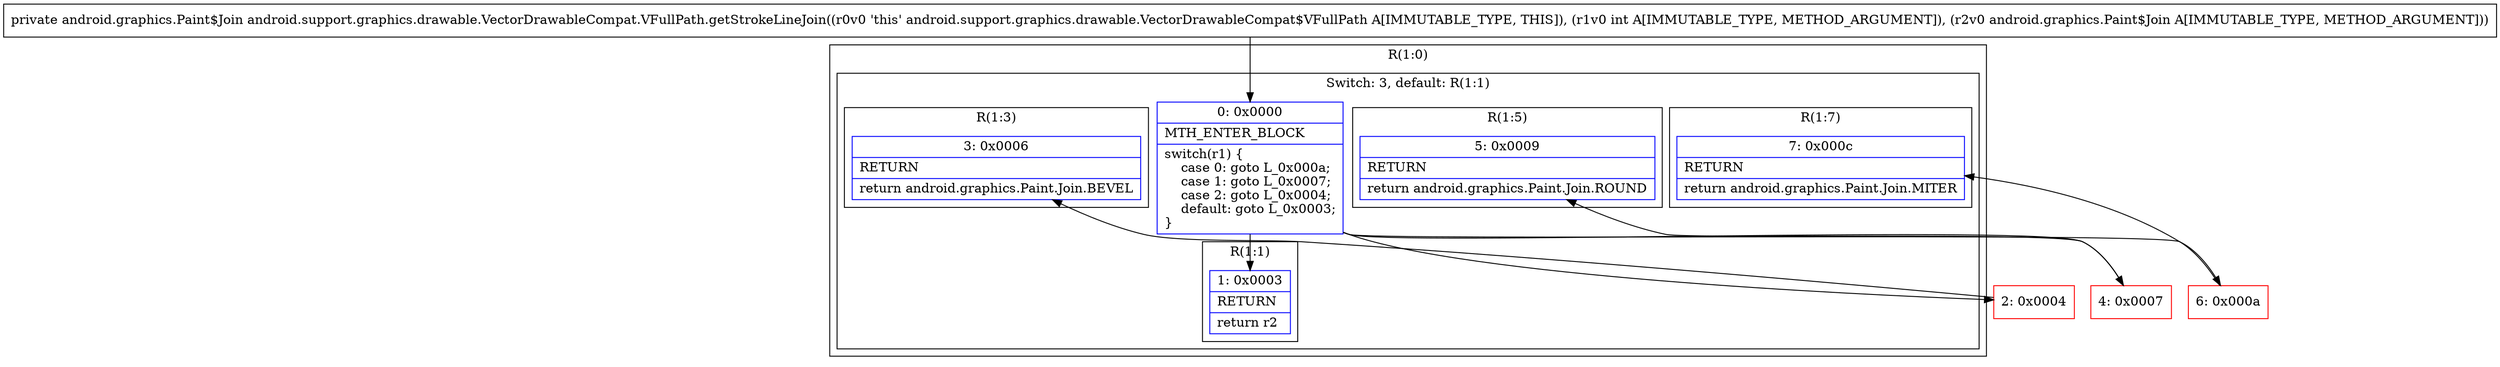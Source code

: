 digraph "CFG forandroid.support.graphics.drawable.VectorDrawableCompat.VFullPath.getStrokeLineJoin(ILandroid\/graphics\/Paint$Join;)Landroid\/graphics\/Paint$Join;" {
subgraph cluster_Region_61966615 {
label = "R(1:0)";
node [shape=record,color=blue];
subgraph cluster_SwitchRegion_978881438 {
label = "Switch: 3, default: R(1:1)";
node [shape=record,color=blue];
Node_0 [shape=record,label="{0\:\ 0x0000|MTH_ENTER_BLOCK\l|switch(r1) \{\l    case 0: goto L_0x000a;\l    case 1: goto L_0x0007;\l    case 2: goto L_0x0004;\l    default: goto L_0x0003;\l\}\l}"];
subgraph cluster_Region_1121860124 {
label = "R(1:7)";
node [shape=record,color=blue];
Node_7 [shape=record,label="{7\:\ 0x000c|RETURN\l|return android.graphics.Paint.Join.MITER\l}"];
}
subgraph cluster_Region_2650140 {
label = "R(1:5)";
node [shape=record,color=blue];
Node_5 [shape=record,label="{5\:\ 0x0009|RETURN\l|return android.graphics.Paint.Join.ROUND\l}"];
}
subgraph cluster_Region_266254399 {
label = "R(1:3)";
node [shape=record,color=blue];
Node_3 [shape=record,label="{3\:\ 0x0006|RETURN\l|return android.graphics.Paint.Join.BEVEL\l}"];
}
subgraph cluster_Region_1898235425 {
label = "R(1:1)";
node [shape=record,color=blue];
Node_1 [shape=record,label="{1\:\ 0x0003|RETURN\l|return r2\l}"];
}
}
}
Node_2 [shape=record,color=red,label="{2\:\ 0x0004}"];
Node_4 [shape=record,color=red,label="{4\:\ 0x0007}"];
Node_6 [shape=record,color=red,label="{6\:\ 0x000a}"];
MethodNode[shape=record,label="{private android.graphics.Paint$Join android.support.graphics.drawable.VectorDrawableCompat.VFullPath.getStrokeLineJoin((r0v0 'this' android.support.graphics.drawable.VectorDrawableCompat$VFullPath A[IMMUTABLE_TYPE, THIS]), (r1v0 int A[IMMUTABLE_TYPE, METHOD_ARGUMENT]), (r2v0 android.graphics.Paint$Join A[IMMUTABLE_TYPE, METHOD_ARGUMENT])) }"];
MethodNode -> Node_0;
Node_0 -> Node_1;
Node_0 -> Node_2;
Node_0 -> Node_4;
Node_0 -> Node_6;
Node_2 -> Node_3;
Node_4 -> Node_5;
Node_6 -> Node_7;
}

